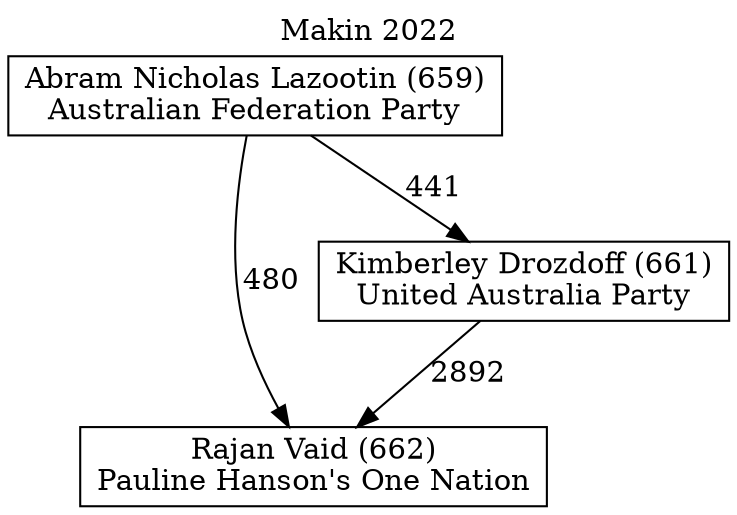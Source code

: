 // House preference flow
digraph "Rajan Vaid (662)_Makin_2022" {
	graph [label="Makin 2022" labelloc=t mclimit=10]
	node [shape=box]
	"Rajan Vaid (662)" [label="Rajan Vaid (662)
Pauline Hanson's One Nation"]
	"Kimberley Drozdoff (661)" [label="Kimberley Drozdoff (661)
United Australia Party"]
	"Abram Nicholas Lazootin (659)" [label="Abram Nicholas Lazootin (659)
Australian Federation Party"]
	"Kimberley Drozdoff (661)" -> "Rajan Vaid (662)" [label=2892]
	"Abram Nicholas Lazootin (659)" -> "Kimberley Drozdoff (661)" [label=441]
	"Abram Nicholas Lazootin (659)" -> "Rajan Vaid (662)" [label=480]
}
